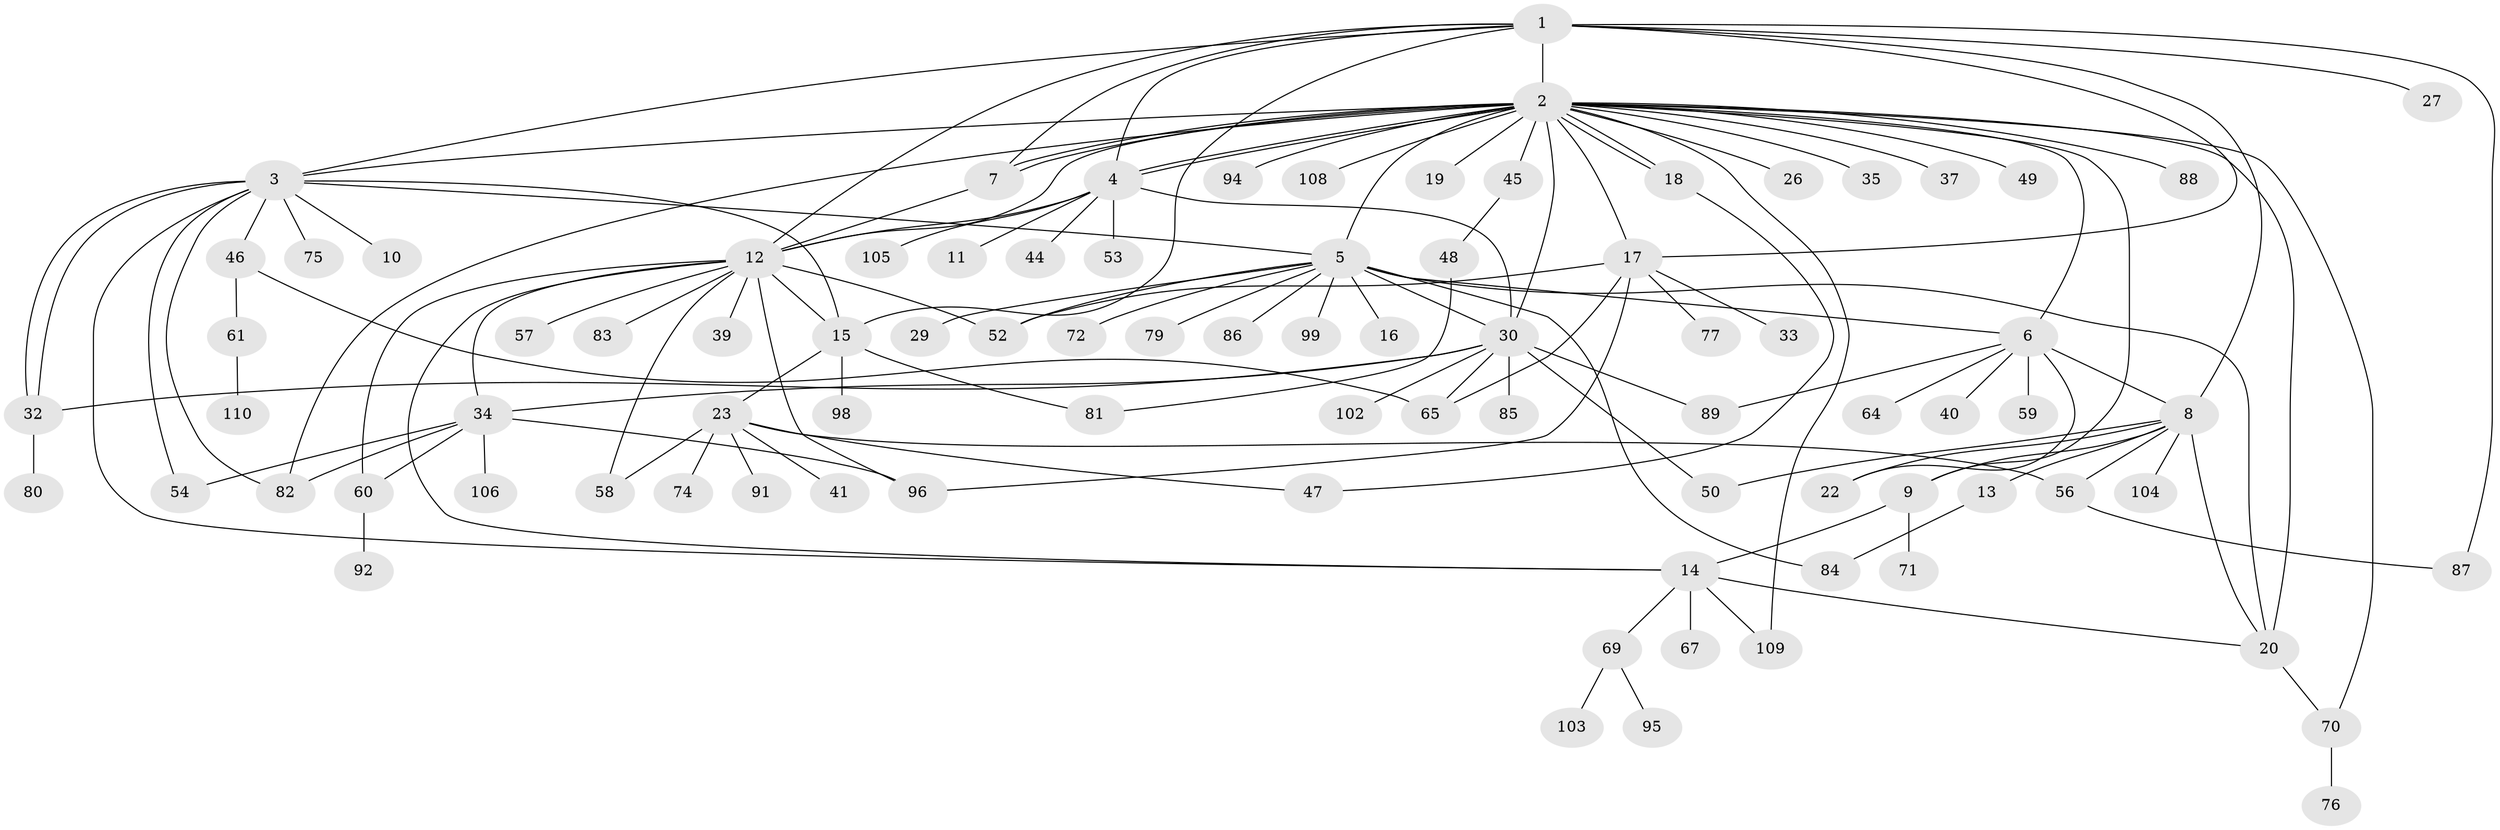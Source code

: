 // Generated by graph-tools (version 1.1) at 2025/51/02/27/25 19:51:54]
// undirected, 87 vertices, 133 edges
graph export_dot {
graph [start="1"]
  node [color=gray90,style=filled];
  1 [super="+97"];
  2 [super="+21"];
  3 [super="+28"];
  4 [super="+51"];
  5 [super="+38"];
  6 [super="+101"];
  7;
  8 [super="+55"];
  9 [super="+100"];
  10;
  11;
  12 [super="+36"];
  13;
  14 [super="+43"];
  15 [super="+25"];
  16;
  17 [super="+42"];
  18 [super="+31"];
  19;
  20;
  22;
  23 [super="+24"];
  26;
  27;
  29;
  30 [super="+68"];
  32 [super="+62"];
  33;
  34 [super="+66"];
  35;
  37;
  39;
  40;
  41 [super="+90"];
  44;
  45;
  46 [super="+107"];
  47 [super="+73"];
  48;
  49;
  50;
  52;
  53;
  54 [super="+78"];
  56 [super="+93"];
  57;
  58 [super="+63"];
  59;
  60;
  61;
  64;
  65;
  67;
  69;
  70;
  71;
  72;
  74;
  75;
  76;
  77;
  79;
  80;
  81;
  82;
  83;
  84;
  85;
  86;
  87;
  88;
  89;
  91;
  92;
  94;
  95;
  96;
  98;
  99;
  102;
  103;
  104;
  105;
  106;
  108;
  109;
  110;
  1 -- 2 [weight=2];
  1 -- 3;
  1 -- 7;
  1 -- 15;
  1 -- 27;
  1 -- 87;
  1 -- 17;
  1 -- 4;
  1 -- 12;
  1 -- 8;
  2 -- 3;
  2 -- 4;
  2 -- 4;
  2 -- 5 [weight=2];
  2 -- 6 [weight=2];
  2 -- 7 [weight=2];
  2 -- 7;
  2 -- 9;
  2 -- 12 [weight=2];
  2 -- 17;
  2 -- 18;
  2 -- 18;
  2 -- 19;
  2 -- 20 [weight=2];
  2 -- 26;
  2 -- 30;
  2 -- 37;
  2 -- 45;
  2 -- 49;
  2 -- 82;
  2 -- 94;
  2 -- 108;
  2 -- 109;
  2 -- 35;
  2 -- 70;
  2 -- 88;
  3 -- 5;
  3 -- 10;
  3 -- 14;
  3 -- 32;
  3 -- 32;
  3 -- 82;
  3 -- 54;
  3 -- 75;
  3 -- 46;
  3 -- 15;
  4 -- 11;
  4 -- 12;
  4 -- 30;
  4 -- 44;
  4 -- 53;
  4 -- 105;
  5 -- 16;
  5 -- 20;
  5 -- 29;
  5 -- 52;
  5 -- 72;
  5 -- 79;
  5 -- 84;
  5 -- 86;
  5 -- 99;
  5 -- 6;
  5 -- 30;
  6 -- 8;
  6 -- 22;
  6 -- 40;
  6 -- 59;
  6 -- 64;
  6 -- 89;
  7 -- 12;
  8 -- 9;
  8 -- 13;
  8 -- 20;
  8 -- 22;
  8 -- 50;
  8 -- 104;
  8 -- 56;
  9 -- 14;
  9 -- 71;
  12 -- 34;
  12 -- 52;
  12 -- 57;
  12 -- 58;
  12 -- 96;
  12 -- 39;
  12 -- 15;
  12 -- 83;
  12 -- 60;
  12 -- 14;
  13 -- 84;
  14 -- 20;
  14 -- 69;
  14 -- 109;
  14 -- 67;
  15 -- 23;
  15 -- 81;
  15 -- 98;
  17 -- 33;
  17 -- 52;
  17 -- 65;
  17 -- 77;
  17 -- 96;
  18 -- 47;
  20 -- 70;
  23 -- 41;
  23 -- 58;
  23 -- 74;
  23 -- 91;
  23 -- 56;
  23 -- 47;
  30 -- 32;
  30 -- 50;
  30 -- 34;
  30 -- 65;
  30 -- 85;
  30 -- 102;
  30 -- 89;
  32 -- 80;
  34 -- 54;
  34 -- 96;
  34 -- 82;
  34 -- 106;
  34 -- 60;
  45 -- 48;
  46 -- 61;
  46 -- 65;
  48 -- 81;
  56 -- 87;
  60 -- 92;
  61 -- 110;
  69 -- 95;
  69 -- 103;
  70 -- 76;
}
